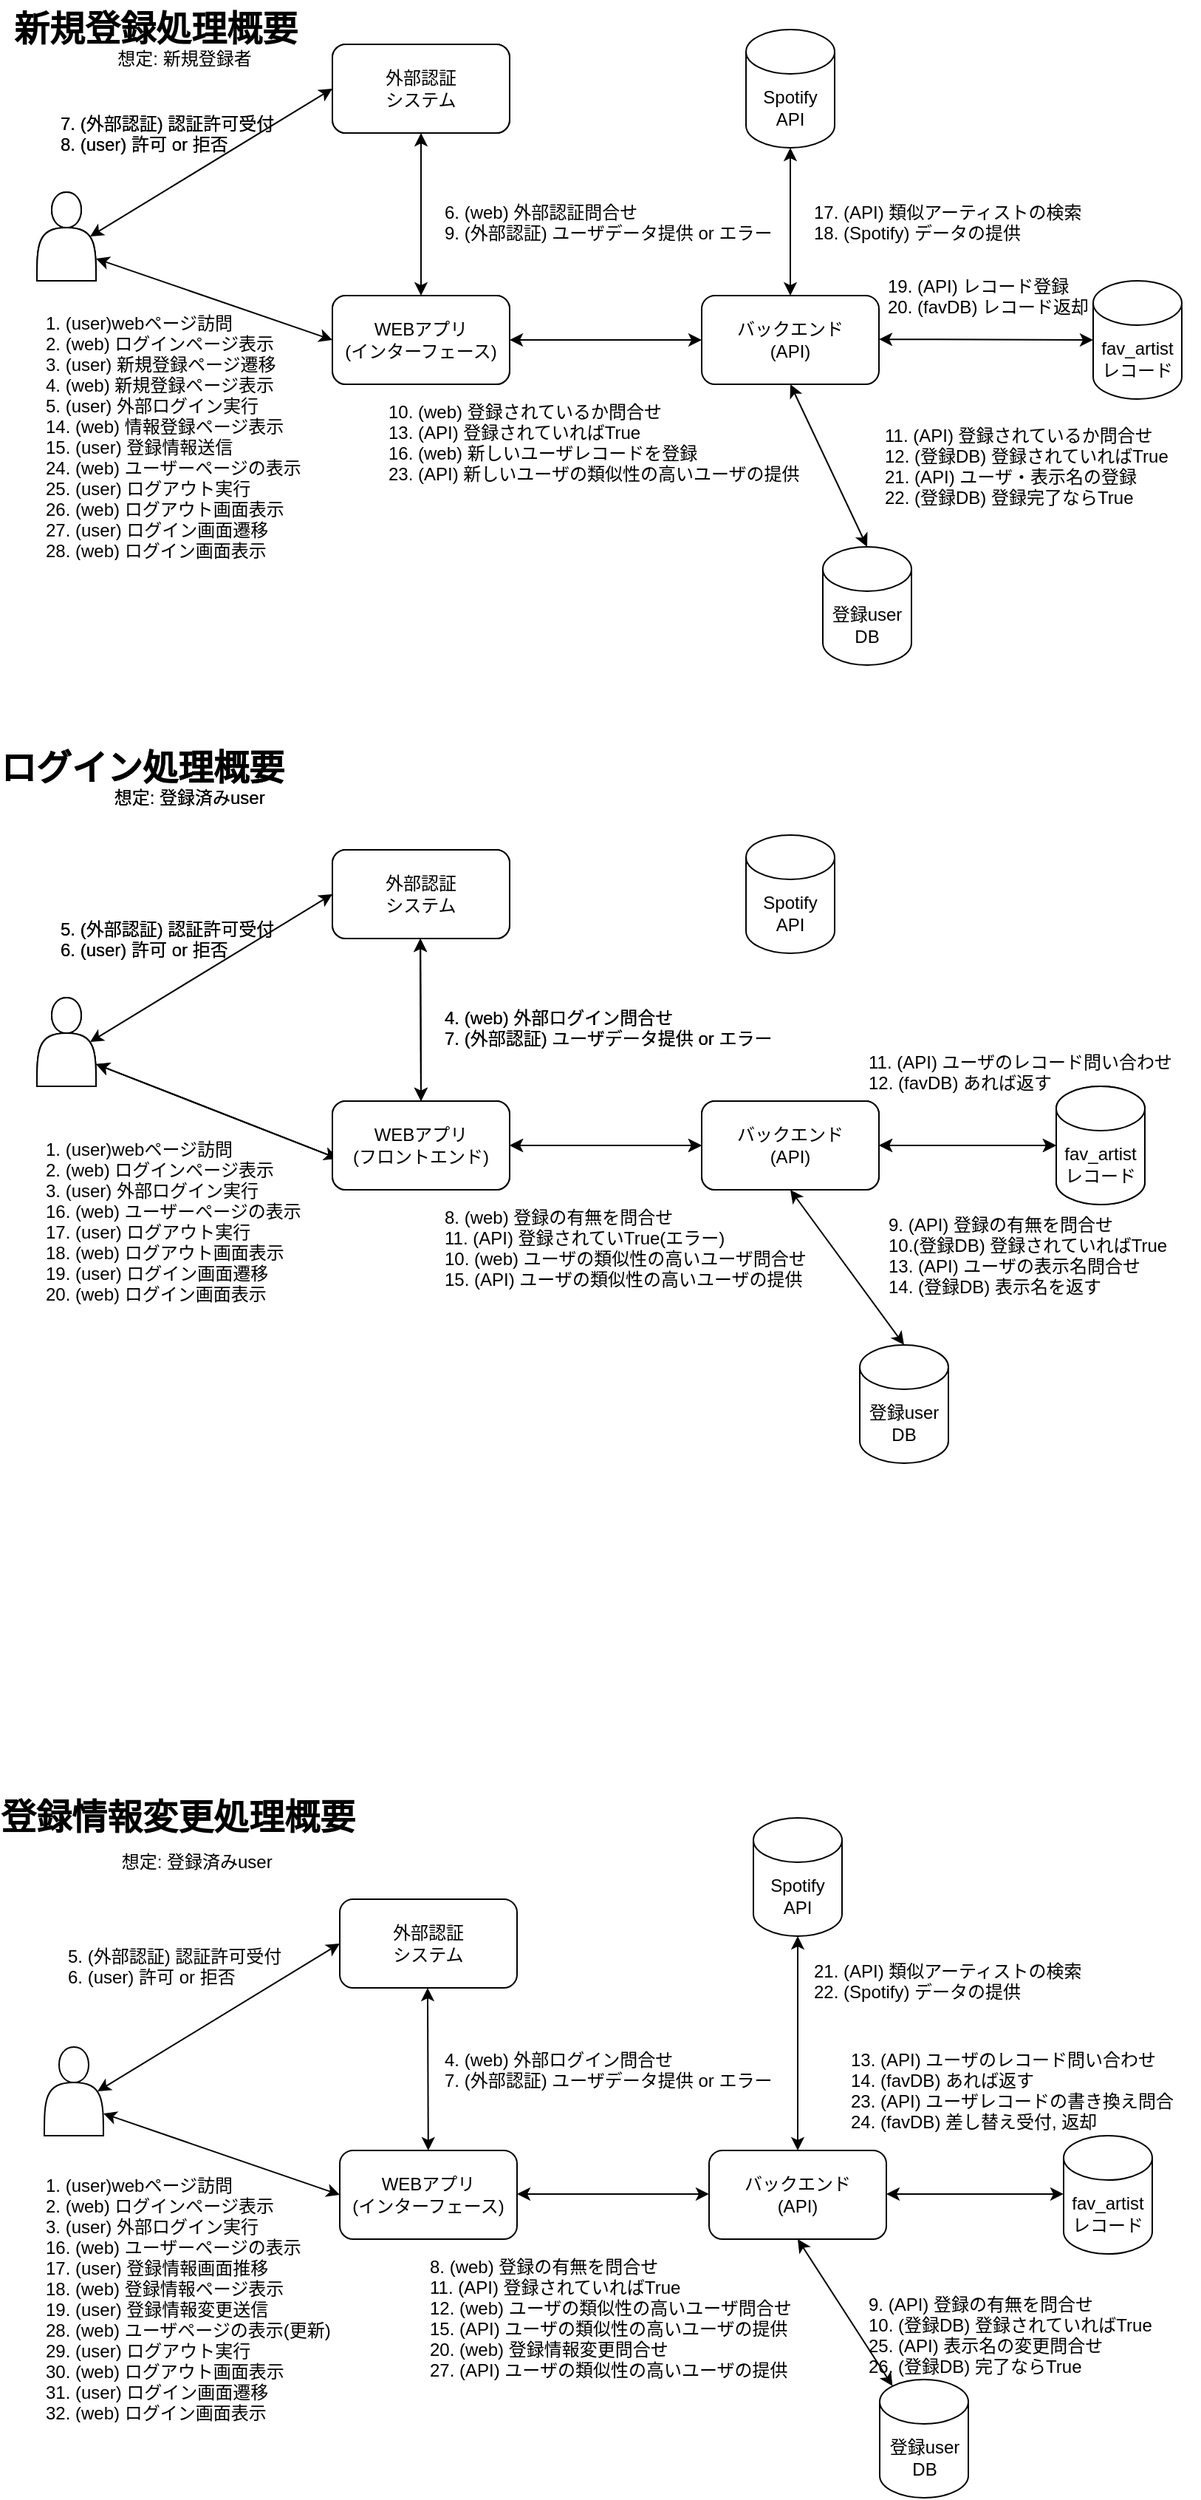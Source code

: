 <mxfile>
    <diagram id="6ClvnRsvjgBBYZQqGPL6" name="Page-1">
        <mxGraphModel dx="649" dy="294" grid="1" gridSize="10" guides="1" tooltips="1" connect="1" arrows="1" fold="1" page="1" pageScale="1" pageWidth="827" pageHeight="1169" math="0" shadow="0">
            <root>
                <mxCell id="0"/>
                <mxCell id="1" parent="0"/>
                <mxCell id="7" value="バックエンド&lt;br&gt;(API)" style="rounded=1;whiteSpace=wrap;html=1;" parent="1" vertex="1">
                    <mxGeometry x="490" y="220" width="120" height="60" as="geometry"/>
                </mxCell>
                <mxCell id="14" value="Spotify&lt;br&gt;API" style="shape=cylinder3;whiteSpace=wrap;html=1;boundedLbl=1;backgroundOutline=1;size=15;" parent="1" vertex="1">
                    <mxGeometry x="520" y="40" width="60" height="80" as="geometry"/>
                </mxCell>
                <mxCell id="18" value="6. (web) 外部認証問合せ&#10;9. (外部認証) ユーザデータ提供 or エラー" style="text;strokeColor=none;fillColor=none;align=left;verticalAlign=middle;spacingLeft=4;spacingRight=4;overflow=hidden;points=[[0,0.5],[1,0.5]];portConstraint=eastwest;rotatable=0;" parent="1" vertex="1">
                    <mxGeometry x="310" y="140" width="240" height="60" as="geometry"/>
                </mxCell>
                <mxCell id="25" value="WEBアプリ&lt;br&gt;(インターフェース)" style="rounded=1;whiteSpace=wrap;html=1;" parent="1" vertex="1">
                    <mxGeometry x="240" y="220" width="120" height="60" as="geometry"/>
                </mxCell>
                <mxCell id="26" value="外部認証&lt;br&gt;システム" style="rounded=1;whiteSpace=wrap;html=1;" parent="1" vertex="1">
                    <mxGeometry x="240" y="50" width="120" height="60" as="geometry"/>
                </mxCell>
                <mxCell id="27" value="7. (外部認証) 認証許可受付&#10;8. (user) 許可 or 拒否" style="text;strokeColor=none;fillColor=none;align=left;verticalAlign=middle;spacingLeft=4;spacingRight=4;overflow=hidden;points=[[0,0.5],[1,0.5]];portConstraint=eastwest;rotatable=0;" parent="1" vertex="1">
                    <mxGeometry x="50" y="80" width="160" height="60" as="geometry"/>
                </mxCell>
                <mxCell id="31" value="1. (user)webページ訪問&#10;2. (web) ログインページ表示&#10;3. (user) 新規登録ページ遷移&#10;4. (web) 新規登録ページ表示&#10;5. (user) 外部ログイン実行&#10;14. (web) 情報登録ページ表示&#10;15. (user) 登録情報送信&#10;24. (web) ユーザーページの表示&#10;25. (user) ログアウト実行&#10;26. (web) ログアウト画面表示&#10;27. (user) ログイン画面遷移&#10;28. (web) ログイン画面表示&#10;&#10;" style="text;strokeColor=none;fillColor=none;align=left;verticalAlign=middle;spacingLeft=4;spacingRight=4;overflow=hidden;points=[[0,0.5],[1,0.5]];portConstraint=eastwest;rotatable=0;" parent="1" vertex="1">
                    <mxGeometry x="40" y="230" width="190" height="170" as="geometry"/>
                </mxCell>
                <mxCell id="32" value="" style="shape=actor;whiteSpace=wrap;html=1;" parent="1" vertex="1">
                    <mxGeometry x="40" y="150" width="40" height="60" as="geometry"/>
                </mxCell>
                <mxCell id="33" value="" style="endArrow=classic;startArrow=classic;html=1;exitX=1;exitY=0.75;exitDx=0;exitDy=0;entryX=0;entryY=0.5;entryDx=0;entryDy=0;" parent="1" source="32" target="25" edge="1">
                    <mxGeometry width="50" height="50" relative="1" as="geometry">
                        <mxPoint x="90" y="200" as="sourcePoint"/>
                        <mxPoint x="160" y="155" as="targetPoint"/>
                    </mxGeometry>
                </mxCell>
                <mxCell id="34" value="" style="endArrow=classic;startArrow=classic;html=1;exitX=0.9;exitY=0.5;exitDx=0;exitDy=0;entryX=0;entryY=0.5;entryDx=0;entryDy=0;exitPerimeter=0;" parent="1" source="32" target="26" edge="1">
                    <mxGeometry width="50" height="50" relative="1" as="geometry">
                        <mxPoint x="110" y="150" as="sourcePoint"/>
                        <mxPoint x="270" y="205" as="targetPoint"/>
                    </mxGeometry>
                </mxCell>
                <mxCell id="36" value="" style="endArrow=classic;startArrow=classic;html=1;exitX=0.5;exitY=0;exitDx=0;exitDy=0;entryX=0.5;entryY=1;entryDx=0;entryDy=0;" parent="1" source="25" target="26" edge="1">
                    <mxGeometry width="50" height="50" relative="1" as="geometry">
                        <mxPoint x="86.0" y="190" as="sourcePoint"/>
                        <mxPoint x="250" y="90" as="targetPoint"/>
                    </mxGeometry>
                </mxCell>
                <mxCell id="37" value="" style="endArrow=classic;startArrow=classic;html=1;exitX=1;exitY=0.5;exitDx=0;exitDy=0;entryX=0;entryY=0.5;entryDx=0;entryDy=0;" parent="1" source="25" target="7" edge="1">
                    <mxGeometry width="50" height="50" relative="1" as="geometry">
                        <mxPoint x="310" y="230" as="sourcePoint"/>
                        <mxPoint x="310" y="120.0" as="targetPoint"/>
                    </mxGeometry>
                </mxCell>
                <mxCell id="38" value="" style="endArrow=classic;startArrow=classic;html=1;exitX=0.5;exitY=0;exitDx=0;exitDy=0;entryX=0.5;entryY=1;entryDx=0;entryDy=0;entryPerimeter=0;" parent="1" source="7" target="14" edge="1">
                    <mxGeometry width="50" height="50" relative="1" as="geometry">
                        <mxPoint x="470" y="179.55" as="sourcePoint"/>
                        <mxPoint x="600" y="179.55" as="targetPoint"/>
                    </mxGeometry>
                </mxCell>
                <mxCell id="39" value="新規登録処理概要" style="text;strokeColor=none;fillColor=none;html=1;fontSize=24;fontStyle=1;verticalAlign=middle;align=center;" parent="1" vertex="1">
                    <mxGeometry x="70" y="20" width="100" height="40" as="geometry"/>
                </mxCell>
                <mxCell id="41" value="" style="shape=actor;whiteSpace=wrap;html=1;" parent="1" vertex="1">
                    <mxGeometry x="40" y="150" width="40" height="60" as="geometry"/>
                </mxCell>
                <mxCell id="42" value="7. (外部認証) 認証許可受付&#10;8. (user) 許可 or 拒否" style="text;strokeColor=none;fillColor=none;align=left;verticalAlign=middle;spacingLeft=4;spacingRight=4;overflow=hidden;points=[[0,0.5],[1,0.5]];portConstraint=eastwest;rotatable=0;" parent="1" vertex="1">
                    <mxGeometry x="50" y="80" width="160" height="60" as="geometry"/>
                </mxCell>
                <mxCell id="43" value="外部認証&lt;br&gt;システム" style="rounded=1;whiteSpace=wrap;html=1;" parent="1" vertex="1">
                    <mxGeometry x="240" y="50" width="120" height="60" as="geometry"/>
                </mxCell>
                <mxCell id="44" value="WEBアプリ&lt;br&gt;(インターフェース)" style="rounded=1;whiteSpace=wrap;html=1;" parent="1" vertex="1">
                    <mxGeometry x="240" y="220" width="120" height="60" as="geometry"/>
                </mxCell>
                <UserObject label="想定: 新規登録者" placeholders="1" name="Variable" id="45">
                    <mxCell style="text;html=1;strokeColor=none;fillColor=none;align=center;verticalAlign=middle;whiteSpace=wrap;overflow=hidden;" parent="1" vertex="1">
                        <mxGeometry x="90" y="50" width="100" height="20" as="geometry"/>
                    </mxCell>
                </UserObject>
                <mxCell id="46" value="1. (user)webページ訪問&#10;2. (web) ログインページ表示&#10;3. (user) 外部ログイン実行&#10;16. (web) ユーザーページの表示&#10;17. (user) ログアウト実行&#10;18. (web) ログアウト画面表示&#10;19. (user) ログイン画面遷移&#10;20. (web) ログイン画面表示&#10;&#10;" style="text;strokeColor=none;fillColor=none;align=left;verticalAlign=middle;spacingLeft=4;spacingRight=4;overflow=hidden;points=[[0,0.5],[1,0.5]];portConstraint=eastwest;rotatable=0;" parent="1" vertex="1">
                    <mxGeometry x="40" y="775" width="190" height="170" as="geometry"/>
                </mxCell>
                <mxCell id="47" value="" style="shape=actor;whiteSpace=wrap;html=1;" parent="1" vertex="1">
                    <mxGeometry x="40" y="695" width="40" height="60" as="geometry"/>
                </mxCell>
                <mxCell id="48" value="5. (外部認証) 認証許可受付&#10;6. (user) 許可 or 拒否" style="text;strokeColor=none;fillColor=none;align=left;verticalAlign=middle;spacingLeft=4;spacingRight=4;overflow=hidden;points=[[0,0.5],[1,0.5]];portConstraint=eastwest;rotatable=0;" parent="1" vertex="1">
                    <mxGeometry x="50" y="625" width="160" height="60" as="geometry"/>
                </mxCell>
                <mxCell id="49" value="外部認証&lt;br&gt;システム" style="rounded=1;whiteSpace=wrap;html=1;" parent="1" vertex="1">
                    <mxGeometry x="240" y="595" width="120" height="60" as="geometry"/>
                </mxCell>
                <mxCell id="50" value="WEBアプリ&lt;br&gt;(インターフェース)" style="rounded=1;whiteSpace=wrap;html=1;" parent="1" vertex="1">
                    <mxGeometry x="240" y="765" width="120" height="60" as="geometry"/>
                </mxCell>
                <mxCell id="51" value="類似度API" style="rounded=1;whiteSpace=wrap;html=1;" parent="1" vertex="1">
                    <mxGeometry x="490" y="765" width="120" height="60" as="geometry"/>
                </mxCell>
                <mxCell id="52" value="Spotify&lt;br&gt;API" style="shape=cylinder3;whiteSpace=wrap;html=1;boundedLbl=1;backgroundOutline=1;size=15;" parent="1" vertex="1">
                    <mxGeometry x="520" y="585" width="60" height="80" as="geometry"/>
                </mxCell>
                <mxCell id="53" value="4. (web) 外部ログイン問合せ&#10;7. (外部認証) ユーザデータ提供 or エラー" style="text;strokeColor=none;fillColor=none;align=left;verticalAlign=middle;spacingLeft=4;spacingRight=4;overflow=hidden;points=[[0,0.5],[1,0.5]];portConstraint=eastwest;rotatable=0;" parent="1" vertex="1">
                    <mxGeometry x="310" y="685" width="240" height="60" as="geometry"/>
                </mxCell>
                <mxCell id="55" value="ログイン処理概要" style="text;strokeColor=none;fillColor=none;html=1;fontSize=24;fontStyle=1;verticalAlign=middle;align=center;" parent="1" vertex="1">
                    <mxGeometry x="61" y="520" width="100" height="40" as="geometry"/>
                </mxCell>
                <UserObject label="想定: 登録済みuser&amp;nbsp;" placeholders="1" name="Variable" id="56">
                    <mxCell style="text;html=1;strokeColor=none;fillColor=none;align=center;verticalAlign=middle;whiteSpace=wrap;overflow=hidden;" parent="1" vertex="1">
                        <mxGeometry x="80" y="550" width="130" height="20" as="geometry"/>
                    </mxCell>
                </UserObject>
                <mxCell id="57" value="10. (web) 登録されているか問合せ&#10;13. (API) 登録されていればTrue&#10;16. (web) 新しいユーザレコードを登録&#10;23. (API) 新しいユーザの類似性の高いユーザの提供&#10;" style="text;strokeColor=none;fillColor=none;align=left;verticalAlign=middle;spacingLeft=4;spacingRight=4;overflow=hidden;points=[[0,0.5],[1,0.5]];portConstraint=eastwest;rotatable=0;" parent="1" vertex="1">
                    <mxGeometry x="272" y="290" width="300" height="70" as="geometry"/>
                </mxCell>
                <mxCell id="58" value="17. (API) 類似アーティストの検索&#10;18. (Spotify) データの提供" style="text;strokeColor=none;fillColor=none;align=left;verticalAlign=middle;spacingLeft=4;spacingRight=4;overflow=hidden;points=[[0,0.5],[1,0.5]];portConstraint=eastwest;rotatable=0;" parent="1" vertex="1">
                    <mxGeometry x="560" y="140" width="195" height="60" as="geometry"/>
                </mxCell>
                <mxCell id="60" value="登録user&lt;br&gt;DB" style="shape=cylinder3;whiteSpace=wrap;html=1;boundedLbl=1;backgroundOutline=1;size=15;" parent="1" vertex="1">
                    <mxGeometry x="572" y="390" width="60" height="80" as="geometry"/>
                </mxCell>
                <mxCell id="62" value="fav_artist&lt;br&gt;レコード" style="shape=cylinder3;whiteSpace=wrap;html=1;boundedLbl=1;backgroundOutline=1;size=15;" parent="1" vertex="1">
                    <mxGeometry x="730" y="755" width="60" height="80" as="geometry"/>
                </mxCell>
                <mxCell id="63" value="" style="endArrow=classic;startArrow=classic;html=1;exitX=0.5;exitY=0;exitDx=0;exitDy=0;exitPerimeter=0;entryX=0.5;entryY=1;entryDx=0;entryDy=0;" parent="1" source="60" target="7" edge="1">
                    <mxGeometry width="50" height="50" relative="1" as="geometry">
                        <mxPoint x="765" y="380" as="sourcePoint"/>
                        <mxPoint x="700" y="265" as="targetPoint"/>
                    </mxGeometry>
                </mxCell>
                <mxCell id="64" value="" style="endArrow=classic;startArrow=classic;html=1;entryX=1;entryY=0.5;entryDx=0;entryDy=0;exitX=0;exitY=0.5;exitDx=0;exitDy=0;exitPerimeter=0;" parent="1" source="62" edge="1">
                    <mxGeometry width="50" height="50" relative="1" as="geometry">
                        <mxPoint x="710" y="935" as="sourcePoint"/>
                        <mxPoint x="610" y="795" as="targetPoint"/>
                    </mxGeometry>
                </mxCell>
                <mxCell id="69" value="" style="endArrow=classic;startArrow=classic;html=1;exitX=0.5;exitY=0;exitDx=0;exitDy=0;entryX=0.5;entryY=1;entryDx=0;entryDy=0;entryPerimeter=0;" parent="1" source="50" edge="1">
                    <mxGeometry width="50" height="50" relative="1" as="geometry">
                        <mxPoint x="299.55" y="755" as="sourcePoint"/>
                        <mxPoint x="299.55" y="655" as="targetPoint"/>
                    </mxGeometry>
                </mxCell>
                <mxCell id="72" value="" style="endArrow=classic;startArrow=classic;html=1;exitX=0.9;exitY=0.5;exitDx=0;exitDy=0;entryX=0;entryY=0.5;entryDx=0;entryDy=0;exitPerimeter=0;" parent="1" source="47" target="49" edge="1">
                    <mxGeometry width="50" height="50" relative="1" as="geometry">
                        <mxPoint x="140" y="735" as="sourcePoint"/>
                        <mxPoint x="139.55" y="625" as="targetPoint"/>
                    </mxGeometry>
                </mxCell>
                <mxCell id="73" value="" style="endArrow=classic;startArrow=classic;html=1;exitX=0.03;exitY=0.648;exitDx=0;exitDy=0;entryX=1;entryY=0.75;entryDx=0;entryDy=0;exitPerimeter=0;" parent="1" source="50" target="47" edge="1">
                    <mxGeometry width="50" height="50" relative="1" as="geometry">
                        <mxPoint x="190.45" y="795" as="sourcePoint"/>
                        <mxPoint x="190.0" y="685" as="targetPoint"/>
                    </mxGeometry>
                </mxCell>
                <mxCell id="75" value="" style="endArrow=classic;startArrow=classic;html=1;entryX=1;entryY=0.5;entryDx=0;entryDy=0;" parent="1" source="51" target="50" edge="1">
                    <mxGeometry width="50" height="50" relative="1" as="geometry">
                        <mxPoint x="490" y="794.55" as="sourcePoint"/>
                        <mxPoint x="370" y="794.55" as="targetPoint"/>
                    </mxGeometry>
                </mxCell>
                <mxCell id="76" value="fav_artist&lt;br&gt;レコード" style="shape=cylinder3;whiteSpace=wrap;html=1;boundedLbl=1;backgroundOutline=1;size=15;" parent="1" vertex="1">
                    <mxGeometry x="755" y="210" width="60" height="80" as="geometry"/>
                </mxCell>
                <mxCell id="78" value="11. (API) ユーザのレコード問い合わせ&#10;12. (favDB) あれば返す" style="text;strokeColor=none;fillColor=none;align=left;verticalAlign=middle;spacingLeft=4;spacingRight=4;overflow=hidden;points=[[0,0.5],[1,0.5]];portConstraint=eastwest;rotatable=0;" parent="1" vertex="1">
                    <mxGeometry x="597" y="715" width="230" height="60" as="geometry"/>
                </mxCell>
                <mxCell id="80" value="" style="endArrow=classic;startArrow=classic;html=1;exitX=1;exitY=0.5;exitDx=0;exitDy=0;entryX=0;entryY=0.5;entryDx=0;entryDy=0;entryPerimeter=0;" parent="1" target="76" edge="1">
                    <mxGeometry width="50" height="50" relative="1" as="geometry">
                        <mxPoint x="610" y="249.55" as="sourcePoint"/>
                        <mxPoint x="720" y="250" as="targetPoint"/>
                    </mxGeometry>
                </mxCell>
                <mxCell id="81" value="19. (API) レコード登録&#10;20. (favDB) レコード返却" style="text;strokeColor=none;fillColor=none;align=left;verticalAlign=middle;spacingLeft=4;spacingRight=4;overflow=hidden;points=[[0,0.5],[1,0.5]];portConstraint=eastwest;rotatable=0;" parent="1" vertex="1">
                    <mxGeometry x="610" y="190" width="195" height="60" as="geometry"/>
                </mxCell>
                <mxCell id="83" value="11. (API) 登録されているか問合せ&#10;12. (登録DB) 登録されていればTrue&#10;21. (API) ユーザ・表示名の登録&#10;22. (登録DB) 登録完了ならTrue" style="text;strokeColor=none;fillColor=none;align=left;verticalAlign=middle;spacingLeft=4;spacingRight=4;overflow=hidden;points=[[0,0.5],[1,0.5]];portConstraint=eastwest;rotatable=0;" parent="1" vertex="1">
                    <mxGeometry x="608" y="290" width="208" height="90" as="geometry"/>
                </mxCell>
                <UserObject label="想定: 登録済みuser&amp;nbsp;" placeholders="1" name="Variable" id="95">
                    <mxCell style="text;html=1;strokeColor=none;fillColor=none;align=center;verticalAlign=middle;whiteSpace=wrap;overflow=hidden;" parent="1" vertex="1">
                        <mxGeometry x="80" y="550" width="130" height="20" as="geometry"/>
                    </mxCell>
                </UserObject>
                <mxCell id="96" value="ログイン処理概要" style="text;strokeColor=none;fillColor=none;html=1;fontSize=24;fontStyle=1;verticalAlign=middle;align=center;" parent="1" vertex="1">
                    <mxGeometry x="61" y="520" width="100" height="40" as="geometry"/>
                </mxCell>
                <mxCell id="97" value="5. (外部認証) 認証許可受付&#10;6. (user) 許可 or 拒否" style="text;strokeColor=none;fillColor=none;align=left;verticalAlign=middle;spacingLeft=4;spacingRight=4;overflow=hidden;points=[[0,0.5],[1,0.5]];portConstraint=eastwest;rotatable=0;" parent="1" vertex="1">
                    <mxGeometry x="50" y="625" width="160" height="60" as="geometry"/>
                </mxCell>
                <mxCell id="98" value="" style="endArrow=classic;startArrow=classic;html=1;exitX=0.03;exitY=0.648;exitDx=0;exitDy=0;entryX=1;entryY=0.75;entryDx=0;entryDy=0;exitPerimeter=0;" parent="1" source="104" target="99" edge="1">
                    <mxGeometry width="50" height="50" relative="1" as="geometry">
                        <mxPoint x="190.45" y="795" as="sourcePoint"/>
                        <mxPoint x="190.0" y="685" as="targetPoint"/>
                    </mxGeometry>
                </mxCell>
                <mxCell id="99" value="" style="shape=actor;whiteSpace=wrap;html=1;" parent="1" vertex="1">
                    <mxGeometry x="40" y="695" width="40" height="60" as="geometry"/>
                </mxCell>
                <mxCell id="101" value="登録user&lt;br&gt;DB" style="shape=cylinder3;whiteSpace=wrap;html=1;boundedLbl=1;backgroundOutline=1;size=15;" parent="1" vertex="1">
                    <mxGeometry x="597" y="930" width="60" height="80" as="geometry"/>
                </mxCell>
                <mxCell id="103" value="" style="endArrow=classic;startArrow=classic;html=1;entryX=0.5;entryY=1;entryDx=0;entryDy=0;exitX=0.5;exitY=0;exitDx=0;exitDy=0;exitPerimeter=0;" parent="1" source="101" edge="1" target="110">
                    <mxGeometry width="50" height="50" relative="1" as="geometry">
                        <mxPoint x="850" y="935" as="sourcePoint"/>
                        <mxPoint x="760" y="835" as="targetPoint"/>
                    </mxGeometry>
                </mxCell>
                <mxCell id="104" value="WEBアプリ&lt;br&gt;(フロントエンド)" style="rounded=1;whiteSpace=wrap;html=1;" parent="1" vertex="1">
                    <mxGeometry x="240" y="765" width="120" height="60" as="geometry"/>
                </mxCell>
                <mxCell id="105" value="" style="endArrow=classic;startArrow=classic;html=1;exitX=0.5;exitY=0;exitDx=0;exitDy=0;entryX=0.5;entryY=1;entryDx=0;entryDy=0;entryPerimeter=0;" parent="1" source="104" edge="1">
                    <mxGeometry width="50" height="50" relative="1" as="geometry">
                        <mxPoint x="299.55" y="755" as="sourcePoint"/>
                        <mxPoint x="299.55" y="655" as="targetPoint"/>
                    </mxGeometry>
                </mxCell>
                <mxCell id="106" value="外部認証&lt;br&gt;システム" style="rounded=1;whiteSpace=wrap;html=1;" parent="1" vertex="1">
                    <mxGeometry x="240" y="595" width="120" height="60" as="geometry"/>
                </mxCell>
                <mxCell id="107" value="4. (web) 外部ログイン問合せ&#10;7. (外部認証) ユーザデータ提供 or エラー" style="text;strokeColor=none;fillColor=none;align=left;verticalAlign=middle;spacingLeft=4;spacingRight=4;overflow=hidden;points=[[0,0.5],[1,0.5]];portConstraint=eastwest;rotatable=0;" parent="1" vertex="1">
                    <mxGeometry x="310" y="685" width="240" height="60" as="geometry"/>
                </mxCell>
                <mxCell id="108" value="" style="endArrow=classic;startArrow=classic;html=1;entryX=1;entryY=0.5;entryDx=0;entryDy=0;" parent="1" source="110" target="104" edge="1">
                    <mxGeometry width="50" height="50" relative="1" as="geometry">
                        <mxPoint x="490" y="794.55" as="sourcePoint"/>
                        <mxPoint x="370" y="794.55" as="targetPoint"/>
                    </mxGeometry>
                </mxCell>
                <mxCell id="109" value="8. (web) 登録の有無を問合せ&#10;11. (API) 登録されていTrue(エラー)&#10;10. (web) ユーザの類似性の高いユーザ問合せ&#10;15. (API) ユーザの類似性の高いユーザの提供&#10;" style="text;strokeColor=none;fillColor=none;align=left;verticalAlign=middle;spacingLeft=4;spacingRight=4;overflow=hidden;points=[[0,0.5],[1,0.5]];portConstraint=eastwest;rotatable=0;" parent="1" vertex="1">
                    <mxGeometry x="310" y="835" width="260" height="65" as="geometry"/>
                </mxCell>
                <mxCell id="110" value="バックエンド&lt;br&gt;(API)" style="rounded=1;whiteSpace=wrap;html=1;" parent="1" vertex="1">
                    <mxGeometry x="490" y="765" width="120" height="60" as="geometry"/>
                </mxCell>
                <mxCell id="113" value="fav_artist&lt;br&gt;レコード" style="shape=cylinder3;whiteSpace=wrap;html=1;boundedLbl=1;backgroundOutline=1;size=15;" parent="1" vertex="1">
                    <mxGeometry x="730" y="755" width="60" height="80" as="geometry"/>
                </mxCell>
                <mxCell id="114" value="" style="endArrow=classic;startArrow=classic;html=1;entryX=1;entryY=0.5;entryDx=0;entryDy=0;exitX=0;exitY=0.5;exitDx=0;exitDy=0;exitPerimeter=0;" parent="1" source="113" edge="1">
                    <mxGeometry width="50" height="50" relative="1" as="geometry">
                        <mxPoint x="710" y="935" as="sourcePoint"/>
                        <mxPoint x="610.0" y="795" as="targetPoint"/>
                    </mxGeometry>
                </mxCell>
                <mxCell id="117" value="Spotify&lt;br&gt;API" style="shape=cylinder3;whiteSpace=wrap;html=1;boundedLbl=1;backgroundOutline=1;size=15;" parent="1" vertex="1">
                    <mxGeometry x="525" y="1250" width="60" height="80" as="geometry"/>
                </mxCell>
                <mxCell id="118" value="登録情報変更処理概要" style="text;strokeColor=none;fillColor=none;html=1;fontSize=24;fontStyle=1;verticalAlign=middle;align=center;" parent="1" vertex="1">
                    <mxGeometry x="85" y="1230" width="100" height="40" as="geometry"/>
                </mxCell>
                <mxCell id="119" value="" style="shape=actor;whiteSpace=wrap;html=1;" parent="1" vertex="1">
                    <mxGeometry x="45" y="1405" width="40" height="60" as="geometry"/>
                </mxCell>
                <mxCell id="120" value="登録user&lt;br&gt;DB" style="shape=cylinder3;whiteSpace=wrap;html=1;boundedLbl=1;backgroundOutline=1;size=15;" parent="1" vertex="1">
                    <mxGeometry x="610.5" y="1630" width="60" height="80" as="geometry"/>
                </mxCell>
                <mxCell id="121" value="WEBアプリ&lt;br&gt;(インターフェース)" style="rounded=1;whiteSpace=wrap;html=1;" parent="1" vertex="1">
                    <mxGeometry x="245" y="1475" width="120" height="60" as="geometry"/>
                </mxCell>
                <mxCell id="122" value="外部認証&lt;br&gt;システム" style="rounded=1;whiteSpace=wrap;html=1;" parent="1" vertex="1">
                    <mxGeometry x="245" y="1305" width="120" height="60" as="geometry"/>
                </mxCell>
                <mxCell id="123" value="バックエンド&lt;br&gt;(API)" style="rounded=1;whiteSpace=wrap;html=1;" parent="1" vertex="1">
                    <mxGeometry x="495" y="1475" width="120" height="60" as="geometry"/>
                </mxCell>
                <mxCell id="124" value="fav_artist&lt;br&gt;レコード" style="shape=cylinder3;whiteSpace=wrap;html=1;boundedLbl=1;backgroundOutline=1;size=15;" parent="1" vertex="1">
                    <mxGeometry x="735" y="1465" width="60" height="80" as="geometry"/>
                </mxCell>
                <UserObject label="想定: 登録済みuser&amp;nbsp;" placeholders="1" name="Variable" id="125">
                    <mxCell style="text;html=1;strokeColor=none;fillColor=none;align=center;verticalAlign=middle;whiteSpace=wrap;overflow=hidden;" parent="1" vertex="1">
                        <mxGeometry x="85" y="1270" width="130" height="20" as="geometry"/>
                    </mxCell>
                </UserObject>
                <mxCell id="126" value="1. (user)webページ訪問&#10;2. (web) ログインページ表示&#10;3. (user) 外部ログイン実行&#10;16. (web) ユーザーページの表示&#10;17. (user) 登録情報画面推移&#10;18. (web) 登録情報ページ表示&#10;19. (user) 登録情報変更送信&#10;28. (web) ユーザページの表示(更新)&#10;29. (user) ログアウト実行&#10;30. (web) ログアウト画面表示&#10;31. (user) ログイン画面遷移&#10;32. (web) ログイン画面表示&#10;&#10;" style="text;strokeColor=none;fillColor=none;align=left;verticalAlign=middle;spacingLeft=4;spacingRight=4;overflow=hidden;points=[[0,0.5],[1,0.5]];portConstraint=eastwest;rotatable=0;" parent="1" vertex="1">
                    <mxGeometry x="40" y="1490" width="210" height="170" as="geometry"/>
                </mxCell>
                <mxCell id="127" value="5. (外部認証) 認証許可受付&#10;6. (user) 許可 or 拒否" style="text;strokeColor=none;fillColor=none;align=left;verticalAlign=middle;spacingLeft=4;spacingRight=4;overflow=hidden;points=[[0,0.5],[1,0.5]];portConstraint=eastwest;rotatable=0;" parent="1" vertex="1">
                    <mxGeometry x="55" y="1320" width="160" height="60" as="geometry"/>
                </mxCell>
                <mxCell id="129" value="4. (web) 外部ログイン問合せ&#10;7. (外部認証) ユーザデータ提供 or エラー" style="text;strokeColor=none;fillColor=none;align=left;verticalAlign=middle;spacingLeft=4;spacingRight=4;overflow=hidden;points=[[0,0.5],[1,0.5]];portConstraint=eastwest;rotatable=0;" parent="1" vertex="1">
                    <mxGeometry x="310" y="1390" width="240" height="60" as="geometry"/>
                </mxCell>
                <mxCell id="130" value="8. (web) 登録の有無を問合せ&#10;11. (API) 登録されていればTrue&#10;12. (web) ユーザの類似性の高いユーザ問合せ&#10;15. (API) ユーザの類似性の高いユーザの提供&#10;20. (web) 登録情報変更問合せ&#10;27. (API) ユーザの類似性の高いユーザの提供&#10;&#10;" style="text;strokeColor=none;fillColor=none;align=left;verticalAlign=middle;spacingLeft=4;spacingRight=4;overflow=hidden;points=[[0,0.5],[1,0.5]];portConstraint=eastwest;rotatable=0;" parent="1" vertex="1">
                    <mxGeometry x="300" y="1545" width="260" height="97.5" as="geometry"/>
                </mxCell>
                <mxCell id="131" value="9. (API) 登録の有無を問合せ&#10;10. (登録DB) 登録されていればTrue&#10;25. (API) 表示名の変更問合せ&#10;26. (登録DB) 完了ならTrue" style="text;strokeColor=none;fillColor=none;align=left;verticalAlign=middle;spacingLeft=4;spacingRight=4;overflow=hidden;points=[[0,0.5],[1,0.5]];portConstraint=eastwest;rotatable=0;" parent="1" vertex="1">
                    <mxGeometry x="597" y="1568.75" width="213" height="61.25" as="geometry"/>
                </mxCell>
                <mxCell id="132" value="13. (API) ユーザのレコード問い合わせ&#10;14. (favDB) あれば返す&#10;23. (API) ユーザレコードの書き換え問合せ&#10;24. (favDB) 差し替え受付, 返却&#10;" style="text;strokeColor=none;fillColor=none;align=left;verticalAlign=middle;spacingLeft=4;spacingRight=4;overflow=hidden;points=[[0,0.5],[1,0.5]];portConstraint=eastwest;rotatable=0;" parent="1" vertex="1">
                    <mxGeometry x="585" y="1405" width="230" height="60" as="geometry"/>
                </mxCell>
                <mxCell id="133" value="" style="endArrow=classic;startArrow=classic;html=1;exitX=0.5;exitY=0;exitDx=0;exitDy=0;entryX=0.5;entryY=1;entryDx=0;entryDy=0;entryPerimeter=0;" parent="1" edge="1">
                    <mxGeometry width="50" height="50" relative="1" as="geometry">
                        <mxPoint x="304.92" y="1475" as="sourcePoint"/>
                        <mxPoint x="304.47" y="1365" as="targetPoint"/>
                    </mxGeometry>
                </mxCell>
                <mxCell id="134" value="21. (API) 類似アーティストの検索&#10;22. (Spotify) データの提供" style="text;strokeColor=none;fillColor=none;align=left;verticalAlign=middle;spacingLeft=4;spacingRight=4;overflow=hidden;points=[[0,0.5],[1,0.5]];portConstraint=eastwest;rotatable=0;" parent="1" vertex="1">
                    <mxGeometry x="560" y="1330" width="195" height="60" as="geometry"/>
                </mxCell>
                <mxCell id="135" value="" style="endArrow=classic;startArrow=classic;html=1;entryX=0;entryY=0.5;entryDx=0;entryDy=0;exitX=0.9;exitY=0.5;exitDx=0;exitDy=0;exitPerimeter=0;" parent="1" source="119" target="122" edge="1">
                    <mxGeometry width="50" height="50" relative="1" as="geometry">
                        <mxPoint x="81" y="1430" as="sourcePoint"/>
                        <mxPoint x="245" y="1330" as="targetPoint"/>
                    </mxGeometry>
                </mxCell>
                <mxCell id="136" value="" style="endArrow=classic;startArrow=classic;html=1;exitX=0;exitY=0.5;exitDx=0;exitDy=0;entryX=1;entryY=0.75;entryDx=0;entryDy=0;" parent="1" source="121" target="119" edge="1">
                    <mxGeometry width="50" height="50" relative="1" as="geometry">
                        <mxPoint x="245.0" y="1513.88" as="sourcePoint"/>
                        <mxPoint x="81.4" y="1450" as="targetPoint"/>
                    </mxGeometry>
                </mxCell>
                <mxCell id="137" value="" style="endArrow=classic;startArrow=classic;html=1;entryX=1;entryY=0.5;entryDx=0;entryDy=0;" parent="1" edge="1">
                    <mxGeometry width="50" height="50" relative="1" as="geometry">
                        <mxPoint x="495" y="1504.47" as="sourcePoint"/>
                        <mxPoint x="365" y="1504.47" as="targetPoint"/>
                    </mxGeometry>
                </mxCell>
                <mxCell id="138" value="" style="endArrow=classic;startArrow=classic;html=1;entryX=1;entryY=0.5;entryDx=0;entryDy=0;exitX=0;exitY=0.5;exitDx=0;exitDy=0;exitPerimeter=0;" parent="1" edge="1">
                    <mxGeometry width="50" height="50" relative="1" as="geometry">
                        <mxPoint x="735" y="1504.47" as="sourcePoint"/>
                        <mxPoint x="615.0" y="1504.47" as="targetPoint"/>
                    </mxGeometry>
                </mxCell>
                <mxCell id="139" value="" style="endArrow=classic;startArrow=classic;html=1;entryX=0.5;entryY=1;entryDx=0;entryDy=0;exitX=0.145;exitY=0;exitDx=0;exitDy=4.35;exitPerimeter=0;" parent="1" source="120" target="123" edge="1">
                    <mxGeometry width="50" height="50" relative="1" as="geometry">
                        <mxPoint x="579.47" y="1650" as="sourcePoint"/>
                        <mxPoint x="580" y="1535" as="targetPoint"/>
                    </mxGeometry>
                </mxCell>
                <mxCell id="140" value="" style="endArrow=classic;startArrow=classic;html=1;entryX=0.5;entryY=1;entryDx=0;entryDy=0;exitX=0.5;exitY=0;exitDx=0;exitDy=0;entryPerimeter=0;" parent="1" source="123" target="117" edge="1">
                    <mxGeometry width="50" height="50" relative="1" as="geometry">
                        <mxPoint x="558.95" y="1465.0" as="sourcePoint"/>
                        <mxPoint x="559.95" y="1335.95" as="targetPoint"/>
                    </mxGeometry>
                </mxCell>
                <mxCell id="142" value="9. (API) 登録の有無を問合せ&#10;10.(登録DB) 登録されていればTrue&#10;13. (API) ユーザの表示名問合せ&#10;14. (登録DB) 表示名を返す&#10;" style="text;strokeColor=none;fillColor=none;align=left;verticalAlign=middle;spacingLeft=4;spacingRight=4;overflow=hidden;points=[[0,0.5],[1,0.5]];portConstraint=eastwest;rotatable=0;" vertex="1" parent="1">
                    <mxGeometry x="610.5" y="840" width="203" height="60" as="geometry"/>
                </mxCell>
            </root>
        </mxGraphModel>
    </diagram>
</mxfile>